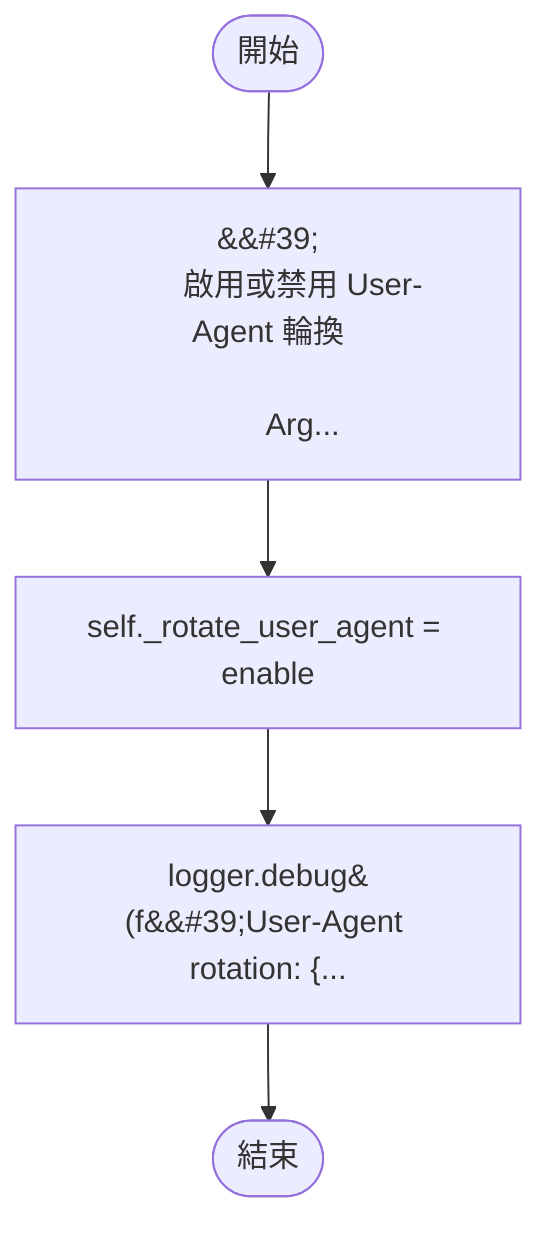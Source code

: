 flowchart TB
    n1([開始])
    n2([結束])
    n3[&amp;&#35;39;\n        啟用或禁用 User-Agent 輪換\n\n        Arg...]
    n4[self._rotate_user_agent = enable]
    n5[logger.debug&#40;f&amp;&#35;39;User-Agent rotation: &#123...]
    n1 --> n3
    n3 --> n4
    n4 --> n5
    n5 --> n2
